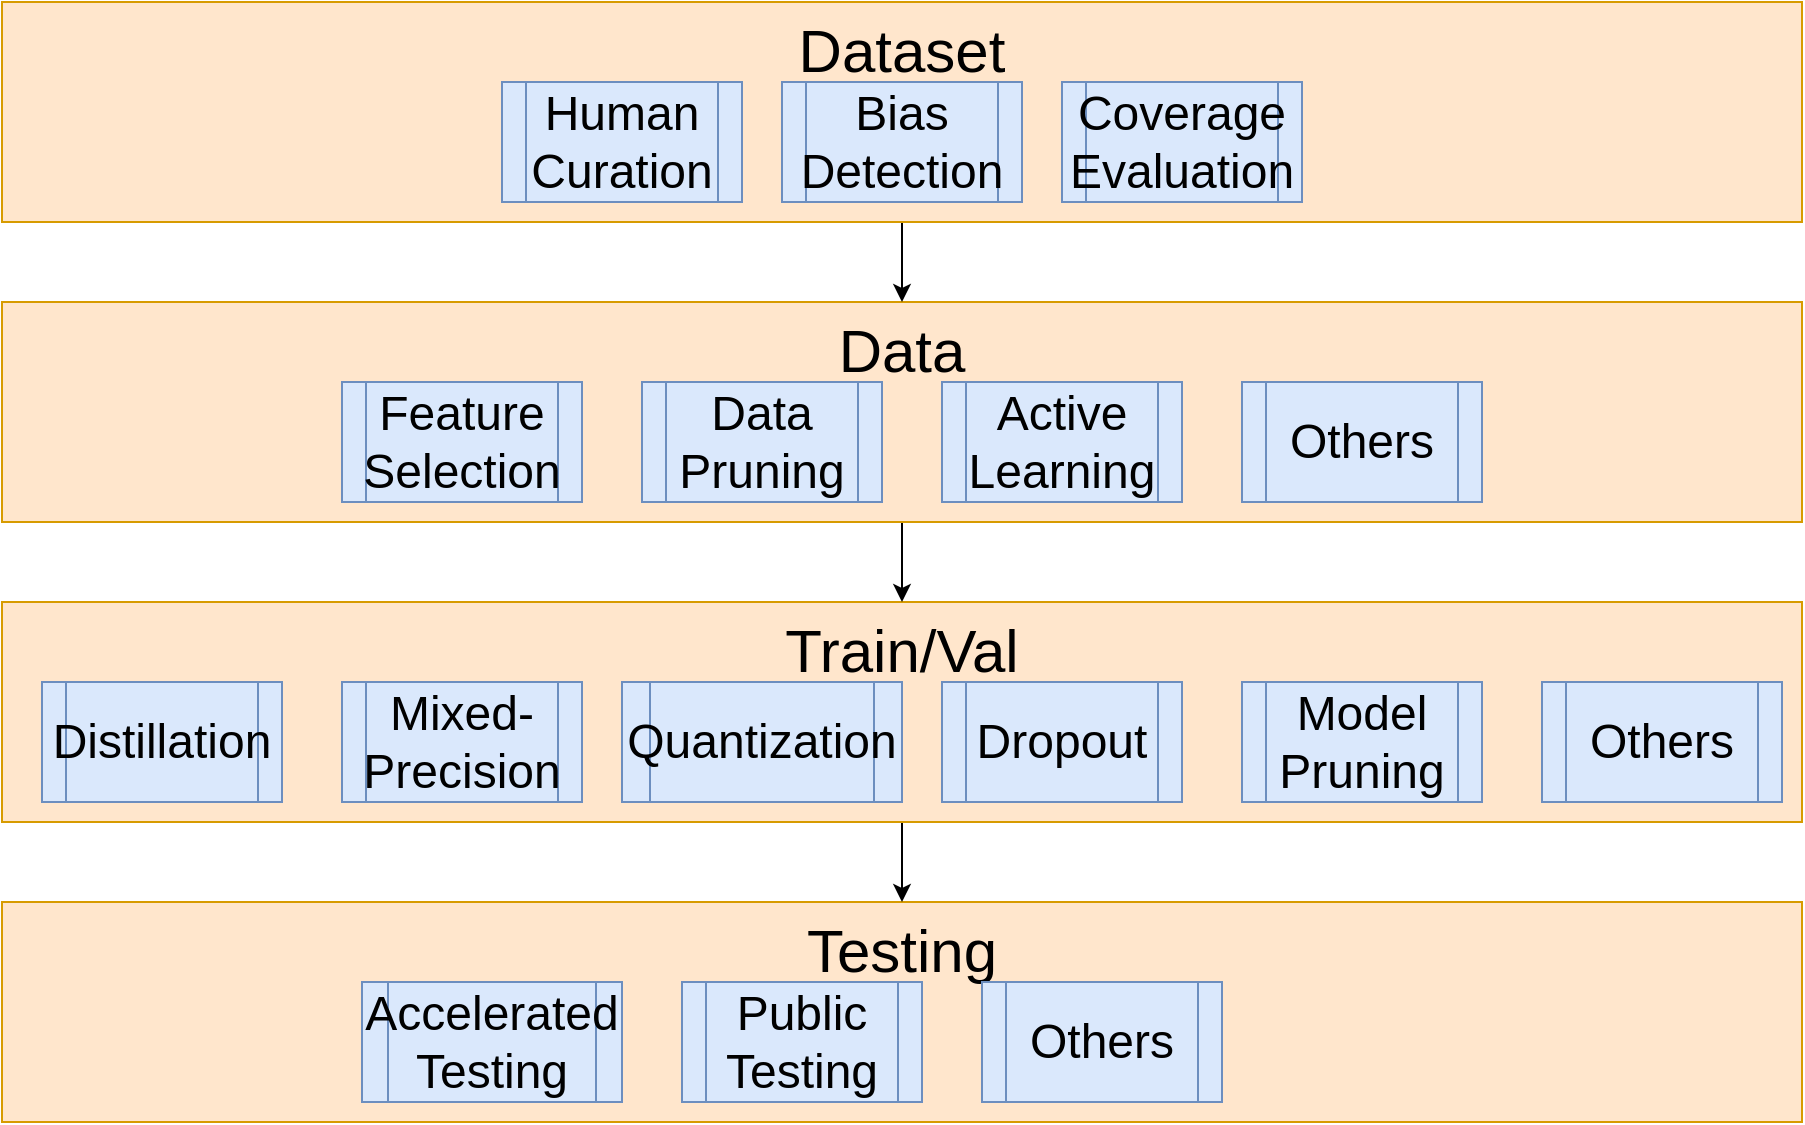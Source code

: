 <mxfile version="26.0.11">
  <diagram name="Page-1" id="2CRYM2prmRkUl7HpSgvO">
    <mxGraphModel dx="1396" dy="906" grid="1" gridSize="10" guides="1" tooltips="1" connect="1" arrows="1" fold="1" page="1" pageScale="1" pageWidth="4681" pageHeight="3300" math="0" shadow="0">
      <root>
        <mxCell id="0" />
        <mxCell id="1" parent="0" />
        <mxCell id="2TuNfz__Yhj-HffWGt-x-39" value="Testing" style="rounded=0;whiteSpace=wrap;html=1;fontSize=30;fillColor=#ffe6cc;strokeColor=#d79b00;verticalAlign=top;" parent="1" vertex="1">
          <mxGeometry x="260" y="480" width="900" height="110" as="geometry" />
        </mxCell>
        <mxCell id="2TuNfz__Yhj-HffWGt-x-46" style="edgeStyle=orthogonalEdgeStyle;rounded=0;orthogonalLoop=1;jettySize=auto;html=1;exitX=0.5;exitY=1;exitDx=0;exitDy=0;entryX=0.5;entryY=0;entryDx=0;entryDy=0;" parent="1" source="2TuNfz__Yhj-HffWGt-x-38" target="2TuNfz__Yhj-HffWGt-x-39" edge="1">
          <mxGeometry relative="1" as="geometry" />
        </mxCell>
        <mxCell id="2TuNfz__Yhj-HffWGt-x-38" value="Train/Val" style="rounded=0;whiteSpace=wrap;html=1;fontSize=30;fillColor=#ffe6cc;strokeColor=#d79b00;verticalAlign=top;" parent="1" vertex="1">
          <mxGeometry x="260" y="330" width="900" height="110" as="geometry" />
        </mxCell>
        <mxCell id="2TuNfz__Yhj-HffWGt-x-44" style="edgeStyle=orthogonalEdgeStyle;rounded=0;orthogonalLoop=1;jettySize=auto;html=1;exitX=0.5;exitY=1;exitDx=0;exitDy=0;entryX=0.5;entryY=0;entryDx=0;entryDy=0;" parent="1" source="2TuNfz__Yhj-HffWGt-x-37" target="2TuNfz__Yhj-HffWGt-x-38" edge="1">
          <mxGeometry relative="1" as="geometry" />
        </mxCell>
        <mxCell id="2TuNfz__Yhj-HffWGt-x-37" value="Data" style="rounded=0;whiteSpace=wrap;html=1;fontSize=30;fillColor=#ffe6cc;strokeColor=#d79b00;verticalAlign=top;" parent="1" vertex="1">
          <mxGeometry x="260" y="180" width="900" height="110" as="geometry" />
        </mxCell>
        <mxCell id="2TuNfz__Yhj-HffWGt-x-34" value="" style="edgeStyle=orthogonalEdgeStyle;rounded=0;orthogonalLoop=1;jettySize=auto;html=1;" parent="1" source="2TuNfz__Yhj-HffWGt-x-8" edge="1">
          <mxGeometry relative="1" as="geometry">
            <mxPoint x="710" y="180" as="targetPoint" />
          </mxGeometry>
        </mxCell>
        <mxCell id="2TuNfz__Yhj-HffWGt-x-8" value="Dataset" style="rounded=0;whiteSpace=wrap;html=1;fontSize=30;fillColor=#ffe6cc;strokeColor=#d79b00;verticalAlign=top;" parent="1" vertex="1">
          <mxGeometry x="260" y="30" width="900" height="110" as="geometry" />
        </mxCell>
        <mxCell id="2TuNfz__Yhj-HffWGt-x-19" value="Data Pruning" style="shape=process;whiteSpace=wrap;html=1;backgroundOutline=1;fontSize=24;fillColor=#dae8fc;strokeColor=#6c8ebf;" parent="1" vertex="1">
          <mxGeometry x="580" y="220" width="120" height="60" as="geometry" />
        </mxCell>
        <mxCell id="2TuNfz__Yhj-HffWGt-x-25" value="Mixed-Precision" style="shape=process;whiteSpace=wrap;html=1;backgroundOutline=1;fontSize=24;fillColor=#dae8fc;strokeColor=#6c8ebf;" parent="1" vertex="1">
          <mxGeometry x="430" y="370" width="120" height="60" as="geometry" />
        </mxCell>
        <mxCell id="2TuNfz__Yhj-HffWGt-x-26" value="Accelerated Testing" style="shape=process;whiteSpace=wrap;html=1;backgroundOutline=1;fontSize=24;fillColor=#dae8fc;strokeColor=#6c8ebf;" parent="1" vertex="1">
          <mxGeometry x="440" y="520" width="130" height="60" as="geometry" />
        </mxCell>
        <mxCell id="2TuNfz__Yhj-HffWGt-x-27" value="Quantization" style="shape=process;whiteSpace=wrap;html=1;backgroundOutline=1;fontSize=24;fillColor=#dae8fc;strokeColor=#6c8ebf;" parent="1" vertex="1">
          <mxGeometry x="570" y="370" width="140" height="60" as="geometry" />
        </mxCell>
        <mxCell id="2TuNfz__Yhj-HffWGt-x-28" value="Feature Selection" style="shape=process;whiteSpace=wrap;html=1;backgroundOutline=1;fontSize=24;fillColor=#dae8fc;strokeColor=#6c8ebf;" parent="1" vertex="1">
          <mxGeometry x="430" y="220" width="120" height="60" as="geometry" />
        </mxCell>
        <mxCell id="2TuNfz__Yhj-HffWGt-x-29" value="Model Pruning" style="shape=process;whiteSpace=wrap;html=1;backgroundOutline=1;fontSize=24;fillColor=#dae8fc;strokeColor=#6c8ebf;" parent="1" vertex="1">
          <mxGeometry x="880" y="370" width="120" height="60" as="geometry" />
        </mxCell>
        <mxCell id="2TuNfz__Yhj-HffWGt-x-30" value="Distillation" style="shape=process;whiteSpace=wrap;html=1;backgroundOutline=1;fontSize=24;fillColor=#dae8fc;strokeColor=#6c8ebf;" parent="1" vertex="1">
          <mxGeometry x="280" y="370" width="120" height="60" as="geometry" />
        </mxCell>
        <mxCell id="2TuNfz__Yhj-HffWGt-x-32" value="Dropout" style="shape=process;whiteSpace=wrap;html=1;backgroundOutline=1;fontSize=24;fillColor=#dae8fc;strokeColor=#6c8ebf;" parent="1" vertex="1">
          <mxGeometry x="730" y="370" width="120" height="60" as="geometry" />
        </mxCell>
        <mxCell id="2TuNfz__Yhj-HffWGt-x-33" value="Public Testing" style="shape=process;whiteSpace=wrap;html=1;backgroundOutline=1;fontSize=24;fillColor=#dae8fc;strokeColor=#6c8ebf;" parent="1" vertex="1">
          <mxGeometry x="600" y="520" width="120" height="60" as="geometry" />
        </mxCell>
        <mxCell id="2TuNfz__Yhj-HffWGt-x-40" value="Others" style="shape=process;whiteSpace=wrap;html=1;backgroundOutline=1;fontSize=24;fillColor=#dae8fc;strokeColor=#6c8ebf;" parent="1" vertex="1">
          <mxGeometry x="880" y="220" width="120" height="60" as="geometry" />
        </mxCell>
        <mxCell id="2TuNfz__Yhj-HffWGt-x-41" value="Others" style="shape=process;whiteSpace=wrap;html=1;backgroundOutline=1;fontSize=24;fillColor=#dae8fc;strokeColor=#6c8ebf;" parent="1" vertex="1">
          <mxGeometry x="750" y="520" width="120" height="60" as="geometry" />
        </mxCell>
        <mxCell id="-pLoraZcTiL7-fINwIsx-1" value="Active Learning" style="shape=process;whiteSpace=wrap;html=1;backgroundOutline=1;fontSize=24;fillColor=#dae8fc;strokeColor=#6c8ebf;" vertex="1" parent="1">
          <mxGeometry x="730" y="220" width="120" height="60" as="geometry" />
        </mxCell>
        <mxCell id="-pLoraZcTiL7-fINwIsx-2" value="Human Curation" style="shape=process;whiteSpace=wrap;html=1;backgroundOutline=1;fontSize=24;fillColor=#dae8fc;strokeColor=#6c8ebf;" vertex="1" parent="1">
          <mxGeometry x="510" y="70" width="120" height="60" as="geometry" />
        </mxCell>
        <mxCell id="-pLoraZcTiL7-fINwIsx-3" value="Others" style="shape=process;whiteSpace=wrap;html=1;backgroundOutline=1;fontSize=24;fillColor=#dae8fc;strokeColor=#6c8ebf;" vertex="1" parent="1">
          <mxGeometry x="1030" y="370" width="120" height="60" as="geometry" />
        </mxCell>
        <mxCell id="-pLoraZcTiL7-fINwIsx-4" value="Bias Detection" style="shape=process;whiteSpace=wrap;html=1;backgroundOutline=1;fontSize=24;fillColor=#dae8fc;strokeColor=#6c8ebf;" vertex="1" parent="1">
          <mxGeometry x="650" y="70" width="120" height="60" as="geometry" />
        </mxCell>
        <mxCell id="-pLoraZcTiL7-fINwIsx-5" value="Coverage Evaluation" style="shape=process;whiteSpace=wrap;html=1;backgroundOutline=1;fontSize=24;fillColor=#dae8fc;strokeColor=#6c8ebf;" vertex="1" parent="1">
          <mxGeometry x="790" y="70" width="120" height="60" as="geometry" />
        </mxCell>
      </root>
    </mxGraphModel>
  </diagram>
</mxfile>
